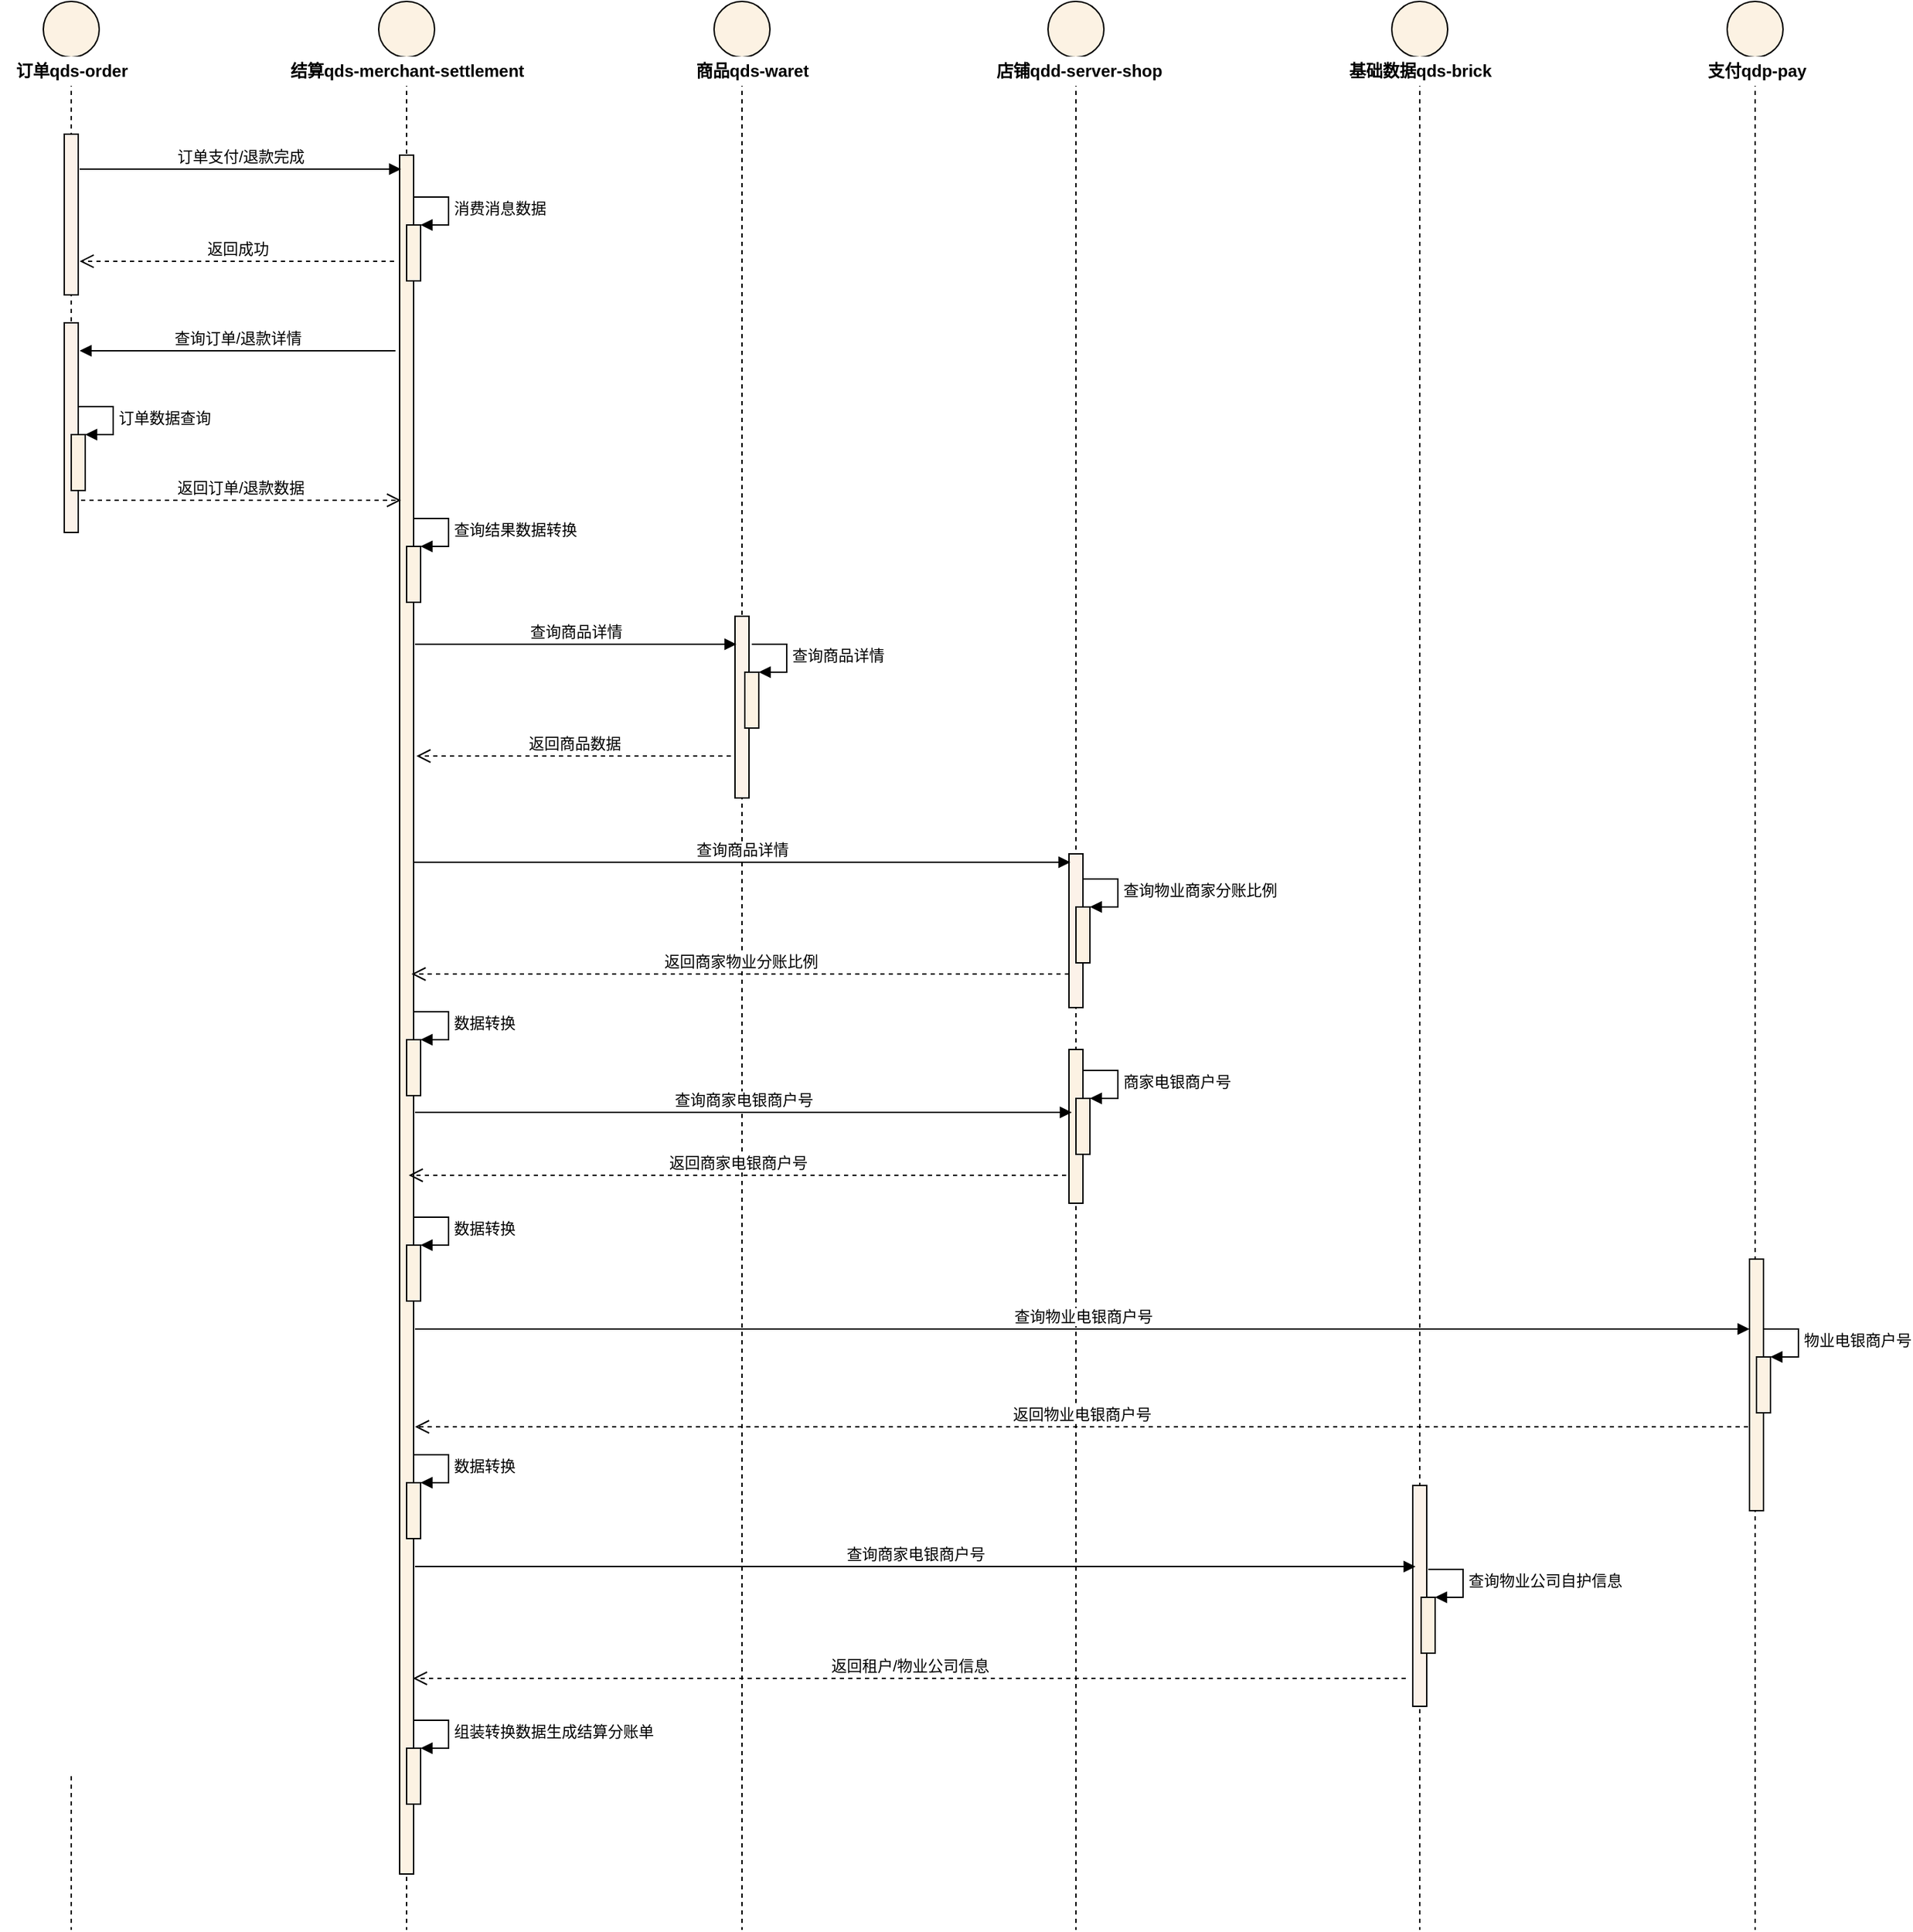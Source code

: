 <mxfile version="12.9.12" type="github">
  <diagram id="vyktFdcl2XKM1WZJkQyS" name="Page-1">
    <mxGraphModel dx="1088" dy="568" grid="1" gridSize="10" guides="1" tooltips="1" connect="1" arrows="1" fold="1" page="1" pageScale="1" pageWidth="827" pageHeight="1169" math="0" shadow="0">
      <root>
        <mxCell id="0" />
        <mxCell id="1" parent="0" />
        <mxCell id="bS8PfqRml9wUJgcqhCSN-6" value="" style="shape=umlLifeline;participant=umlEntity;perimeter=lifelinePerimeter;whiteSpace=wrap;html=1;container=1;collapsible=0;recursiveResize=0;verticalAlign=top;spacingTop=36;labelBackgroundColor=#ffffff;outlineConnect=0;fillColor=#FCF2E3;strokeColor=#000000;" vertex="1" parent="1">
          <mxGeometry x="280" width="40" height="1380" as="geometry" />
        </mxCell>
        <mxCell id="bS8PfqRml9wUJgcqhCSN-7" value="" style="html=1;points=[];perimeter=orthogonalPerimeter;strokeColor=#000000;fillColor=#FCF2E9;" vertex="1" parent="bS8PfqRml9wUJgcqhCSN-6">
          <mxGeometry x="15" y="95" width="10" height="115" as="geometry" />
        </mxCell>
        <mxCell id="bS8PfqRml9wUJgcqhCSN-15" value="" style="shape=umlLifeline;participant=umlEntity;perimeter=lifelinePerimeter;whiteSpace=wrap;html=1;container=1;collapsible=0;recursiveResize=0;verticalAlign=top;spacingTop=36;labelBackgroundColor=#ffffff;outlineConnect=0;fillColor=#FCF2E3;" vertex="1" parent="1">
          <mxGeometry x="520" width="40" height="1380" as="geometry" />
        </mxCell>
        <mxCell id="bS8PfqRml9wUJgcqhCSN-103" value="" style="html=1;points=[];perimeter=orthogonalPerimeter;fillColor=#FCF2E3;" vertex="1" parent="bS8PfqRml9wUJgcqhCSN-15">
          <mxGeometry x="15" y="110" width="10" height="1230" as="geometry" />
        </mxCell>
        <mxCell id="bS8PfqRml9wUJgcqhCSN-109" value="" style="html=1;points=[];perimeter=orthogonalPerimeter;fillColor=#FCF2E3;" vertex="1" parent="bS8PfqRml9wUJgcqhCSN-15">
          <mxGeometry x="20" y="160" width="10" height="40" as="geometry" />
        </mxCell>
        <mxCell id="bS8PfqRml9wUJgcqhCSN-110" value="消费消息数据" style="edgeStyle=orthogonalEdgeStyle;html=1;align=left;spacingLeft=2;endArrow=block;rounded=0;entryX=1;entryY=0;" edge="1" target="bS8PfqRml9wUJgcqhCSN-109" parent="bS8PfqRml9wUJgcqhCSN-15">
          <mxGeometry relative="1" as="geometry">
            <mxPoint x="25" y="140" as="sourcePoint" />
            <Array as="points">
              <mxPoint x="50" y="140" />
            </Array>
          </mxGeometry>
        </mxCell>
        <mxCell id="bS8PfqRml9wUJgcqhCSN-120" value="" style="html=1;points=[];perimeter=orthogonalPerimeter;fillColor=#FCF2E3;" vertex="1" parent="bS8PfqRml9wUJgcqhCSN-15">
          <mxGeometry x="20" y="390" width="10" height="40" as="geometry" />
        </mxCell>
        <mxCell id="bS8PfqRml9wUJgcqhCSN-121" value="查询结果数据转换" style="edgeStyle=orthogonalEdgeStyle;html=1;align=left;spacingLeft=2;endArrow=block;rounded=0;entryX=1;entryY=0;" edge="1" target="bS8PfqRml9wUJgcqhCSN-120" parent="bS8PfqRml9wUJgcqhCSN-15">
          <mxGeometry relative="1" as="geometry">
            <mxPoint x="25" y="370" as="sourcePoint" />
            <Array as="points">
              <mxPoint x="50" y="370" />
            </Array>
          </mxGeometry>
        </mxCell>
        <mxCell id="bS8PfqRml9wUJgcqhCSN-134" value="" style="html=1;points=[];perimeter=orthogonalPerimeter;fillColor=#FCF2E3;" vertex="1" parent="bS8PfqRml9wUJgcqhCSN-15">
          <mxGeometry x="20" y="743" width="10" height="40" as="geometry" />
        </mxCell>
        <mxCell id="bS8PfqRml9wUJgcqhCSN-135" value="数据转换" style="edgeStyle=orthogonalEdgeStyle;html=1;align=left;spacingLeft=2;endArrow=block;rounded=0;entryX=1;entryY=0;" edge="1" target="bS8PfqRml9wUJgcqhCSN-134" parent="bS8PfqRml9wUJgcqhCSN-15">
          <mxGeometry relative="1" as="geometry">
            <mxPoint x="25" y="723" as="sourcePoint" />
            <Array as="points">
              <mxPoint x="50" y="723" />
            </Array>
          </mxGeometry>
        </mxCell>
        <mxCell id="bS8PfqRml9wUJgcqhCSN-152" value="" style="html=1;points=[];perimeter=orthogonalPerimeter;fillColor=#FCF2E3;" vertex="1" parent="bS8PfqRml9wUJgcqhCSN-15">
          <mxGeometry x="20" y="890" width="10" height="40" as="geometry" />
        </mxCell>
        <mxCell id="bS8PfqRml9wUJgcqhCSN-153" value="数据转换" style="edgeStyle=orthogonalEdgeStyle;html=1;align=left;spacingLeft=2;endArrow=block;rounded=0;entryX=1;entryY=0;" edge="1" target="bS8PfqRml9wUJgcqhCSN-152" parent="bS8PfqRml9wUJgcqhCSN-15">
          <mxGeometry relative="1" as="geometry">
            <mxPoint x="25" y="870" as="sourcePoint" />
            <Array as="points">
              <mxPoint x="50" y="870" />
            </Array>
          </mxGeometry>
        </mxCell>
        <mxCell id="bS8PfqRml9wUJgcqhCSN-165" value="" style="html=1;points=[];perimeter=orthogonalPerimeter;fillColor=#FCF2E3;" vertex="1" parent="bS8PfqRml9wUJgcqhCSN-15">
          <mxGeometry x="20" y="1060" width="10" height="40" as="geometry" />
        </mxCell>
        <mxCell id="bS8PfqRml9wUJgcqhCSN-166" value="数据转换" style="edgeStyle=orthogonalEdgeStyle;html=1;align=left;spacingLeft=2;endArrow=block;rounded=0;entryX=1;entryY=0;" edge="1" target="bS8PfqRml9wUJgcqhCSN-165" parent="bS8PfqRml9wUJgcqhCSN-15">
          <mxGeometry relative="1" as="geometry">
            <mxPoint x="25" y="1040" as="sourcePoint" />
            <Array as="points">
              <mxPoint x="50" y="1040" />
            </Array>
          </mxGeometry>
        </mxCell>
        <mxCell id="bS8PfqRml9wUJgcqhCSN-172" value="" style="html=1;points=[];perimeter=orthogonalPerimeter;fillColor=#FCF2E3;" vertex="1" parent="bS8PfqRml9wUJgcqhCSN-15">
          <mxGeometry x="20" y="1250" width="10" height="40" as="geometry" />
        </mxCell>
        <mxCell id="bS8PfqRml9wUJgcqhCSN-173" value="组装转换数据生成结算分账单" style="edgeStyle=orthogonalEdgeStyle;html=1;align=left;spacingLeft=2;endArrow=block;rounded=0;entryX=1;entryY=0;" edge="1" target="bS8PfqRml9wUJgcqhCSN-172" parent="bS8PfqRml9wUJgcqhCSN-15">
          <mxGeometry relative="1" as="geometry">
            <mxPoint x="25" y="1230" as="sourcePoint" />
            <Array as="points">
              <mxPoint x="50" y="1230" />
            </Array>
          </mxGeometry>
        </mxCell>
        <mxCell id="bS8PfqRml9wUJgcqhCSN-23" value="" style="shape=umlLifeline;participant=umlEntity;perimeter=lifelinePerimeter;whiteSpace=wrap;html=1;container=1;collapsible=0;recursiveResize=0;verticalAlign=top;spacingTop=36;labelBackgroundColor=#ffffff;outlineConnect=0;fillColor=#FCF2E3;" vertex="1" parent="1">
          <mxGeometry x="760" width="40" height="1380" as="geometry" />
        </mxCell>
        <mxCell id="bS8PfqRml9wUJgcqhCSN-25" value="" style="html=1;points=[];perimeter=orthogonalPerimeter;strokeColor=#000000;fillColor=#FCF2E9;fontSize=11;" vertex="1" parent="bS8PfqRml9wUJgcqhCSN-23">
          <mxGeometry x="15" y="440" width="10" height="130" as="geometry" />
        </mxCell>
        <mxCell id="bS8PfqRml9wUJgcqhCSN-124" value="" style="html=1;points=[];perimeter=orthogonalPerimeter;fillColor=#FCF2E3;" vertex="1" parent="bS8PfqRml9wUJgcqhCSN-23">
          <mxGeometry x="22" y="480" width="10" height="40" as="geometry" />
        </mxCell>
        <mxCell id="bS8PfqRml9wUJgcqhCSN-125" value="查询商品详情" style="edgeStyle=orthogonalEdgeStyle;html=1;align=left;spacingLeft=2;endArrow=block;rounded=0;entryX=1;entryY=0;" edge="1" target="bS8PfqRml9wUJgcqhCSN-124" parent="bS8PfqRml9wUJgcqhCSN-23">
          <mxGeometry relative="1" as="geometry">
            <mxPoint x="27" y="460" as="sourcePoint" />
            <Array as="points">
              <mxPoint x="52" y="460" />
            </Array>
          </mxGeometry>
        </mxCell>
        <mxCell id="bS8PfqRml9wUJgcqhCSN-33" value="&lt;b&gt;订单qds-order&lt;/b&gt;" style="text;html=1;resizable=0;autosize=1;align=center;verticalAlign=middle;points=[];fillColor=#FFFFFF;strokeColor=#FFFFFF;rounded=0;" vertex="1" parent="1">
          <mxGeometry x="250" y="40" width="100" height="20" as="geometry" />
        </mxCell>
        <mxCell id="bS8PfqRml9wUJgcqhCSN-34" value="&lt;b&gt;结算qds-merchant-settlement&lt;/b&gt;" style="text;html=1;resizable=0;autosize=1;align=center;verticalAlign=middle;points=[];fillColor=#FFFFFF;strokeColor=#FFFFFF;rounded=0;" vertex="1" parent="1">
          <mxGeometry x="450" y="40" width="180" height="20" as="geometry" />
        </mxCell>
        <mxCell id="bS8PfqRml9wUJgcqhCSN-37" value="&lt;b&gt;商品qds-waret&lt;/b&gt;" style="text;html=1;resizable=0;autosize=1;align=center;verticalAlign=middle;points=[];fillColor=#FFFFFF;strokeColor=#FFFFFF;rounded=0;" vertex="1" parent="1">
          <mxGeometry x="737" y="40" width="100" height="20" as="geometry" />
        </mxCell>
        <mxCell id="bS8PfqRml9wUJgcqhCSN-41" value="" style="html=1;points=[];perimeter=orthogonalPerimeter;strokeColor=#000000;fillColor=#FCF2E9;fontSize=11;" vertex="1" parent="1">
          <mxGeometry x="295" y="230" width="10" height="150" as="geometry" />
        </mxCell>
        <mxCell id="bS8PfqRml9wUJgcqhCSN-44" value="" style="shape=umlLifeline;participant=umlEntity;perimeter=lifelinePerimeter;whiteSpace=wrap;html=1;container=1;collapsible=0;recursiveResize=0;verticalAlign=top;spacingTop=36;labelBackgroundColor=#ffffff;outlineConnect=0;fillColor=#FCF2E3;" vertex="1" parent="1">
          <mxGeometry x="999" width="40" height="1380" as="geometry" />
        </mxCell>
        <mxCell id="bS8PfqRml9wUJgcqhCSN-45" value="" style="html=1;points=[];perimeter=orthogonalPerimeter;strokeColor=#000000;fillColor=#FCF2E9;fontSize=11;" vertex="1" parent="bS8PfqRml9wUJgcqhCSN-44">
          <mxGeometry x="15" y="610" width="10" height="110" as="geometry" />
        </mxCell>
        <mxCell id="bS8PfqRml9wUJgcqhCSN-130" value="" style="html=1;points=[];perimeter=orthogonalPerimeter;fillColor=#FCF2E3;" vertex="1" parent="bS8PfqRml9wUJgcqhCSN-44">
          <mxGeometry x="20" y="648" width="10" height="40" as="geometry" />
        </mxCell>
        <mxCell id="bS8PfqRml9wUJgcqhCSN-131" value="查询物业商家分账比例" style="edgeStyle=orthogonalEdgeStyle;html=1;align=left;spacingLeft=2;endArrow=block;rounded=0;entryX=1;entryY=0;" edge="1" target="bS8PfqRml9wUJgcqhCSN-130" parent="bS8PfqRml9wUJgcqhCSN-44">
          <mxGeometry relative="1" as="geometry">
            <mxPoint x="25" y="628" as="sourcePoint" />
            <Array as="points">
              <mxPoint x="50" y="628" />
            </Array>
          </mxGeometry>
        </mxCell>
        <mxCell id="bS8PfqRml9wUJgcqhCSN-136" value="" style="html=1;points=[];perimeter=orthogonalPerimeter;fillColor=#FCF2E3;" vertex="1" parent="bS8PfqRml9wUJgcqhCSN-44">
          <mxGeometry x="15" y="750" width="10" height="110" as="geometry" />
        </mxCell>
        <mxCell id="bS8PfqRml9wUJgcqhCSN-137" value="" style="html=1;points=[];perimeter=orthogonalPerimeter;fillColor=#FCF2E3;" vertex="1" parent="bS8PfqRml9wUJgcqhCSN-44">
          <mxGeometry x="20" y="785" width="10" height="40" as="geometry" />
        </mxCell>
        <mxCell id="bS8PfqRml9wUJgcqhCSN-138" value="商家电银商户号" style="edgeStyle=orthogonalEdgeStyle;html=1;align=left;spacingLeft=2;endArrow=block;rounded=0;entryX=1;entryY=0;" edge="1" target="bS8PfqRml9wUJgcqhCSN-137" parent="bS8PfqRml9wUJgcqhCSN-44">
          <mxGeometry relative="1" as="geometry">
            <mxPoint x="25" y="765" as="sourcePoint" />
            <Array as="points">
              <mxPoint x="50" y="765" />
            </Array>
          </mxGeometry>
        </mxCell>
        <mxCell id="bS8PfqRml9wUJgcqhCSN-48" value="&lt;b&gt;店铺qdd-server-shop&lt;/b&gt;" style="text;html=1;resizable=0;autosize=1;align=center;verticalAlign=middle;points=[];fillColor=#FFFFFF;strokeColor=#FFFFFF;rounded=0;" vertex="1" parent="1">
          <mxGeometry x="956" y="40" width="130" height="20" as="geometry" />
        </mxCell>
        <mxCell id="bS8PfqRml9wUJgcqhCSN-49" value="" style="shape=umlLifeline;participant=umlEntity;perimeter=lifelinePerimeter;whiteSpace=wrap;html=1;container=1;collapsible=0;recursiveResize=0;verticalAlign=top;spacingTop=36;labelBackgroundColor=#ffffff;outlineConnect=0;fillColor=#FCF2E3;" vertex="1" parent="1">
          <mxGeometry x="1245" width="40" height="1380" as="geometry" />
        </mxCell>
        <mxCell id="bS8PfqRml9wUJgcqhCSN-50" value="" style="html=1;points=[];perimeter=orthogonalPerimeter;strokeColor=#000000;fillColor=#FCF2E9;fontSize=11;" vertex="1" parent="bS8PfqRml9wUJgcqhCSN-49">
          <mxGeometry x="15" y="1062" width="10" height="158" as="geometry" />
        </mxCell>
        <mxCell id="bS8PfqRml9wUJgcqhCSN-168" value="" style="html=1;points=[];perimeter=orthogonalPerimeter;fillColor=#FCF2E3;" vertex="1" parent="bS8PfqRml9wUJgcqhCSN-49">
          <mxGeometry x="21" y="1142" width="10" height="40" as="geometry" />
        </mxCell>
        <mxCell id="bS8PfqRml9wUJgcqhCSN-169" value="查询物业公司自护信息" style="edgeStyle=orthogonalEdgeStyle;html=1;align=left;spacingLeft=2;endArrow=block;rounded=0;entryX=1;entryY=0;" edge="1" target="bS8PfqRml9wUJgcqhCSN-168" parent="bS8PfqRml9wUJgcqhCSN-49">
          <mxGeometry relative="1" as="geometry">
            <mxPoint x="26" y="1122" as="sourcePoint" />
            <Array as="points">
              <mxPoint x="51" y="1122" />
            </Array>
          </mxGeometry>
        </mxCell>
        <mxCell id="bS8PfqRml9wUJgcqhCSN-53" value="&lt;b&gt;基础数据qds-brick&lt;/b&gt;" style="text;html=1;resizable=0;autosize=1;align=center;verticalAlign=middle;points=[];fillColor=#FFFFFF;strokeColor=#FFFFFF;rounded=0;" vertex="1" parent="1">
          <mxGeometry x="1205" y="40" width="120" height="20" as="geometry" />
        </mxCell>
        <mxCell id="bS8PfqRml9wUJgcqhCSN-69" value="" style="shape=umlLifeline;participant=umlEntity;perimeter=lifelinePerimeter;whiteSpace=wrap;html=1;container=1;collapsible=0;recursiveResize=0;verticalAlign=top;spacingTop=36;labelBackgroundColor=#ffffff;outlineConnect=0;fillColor=#FCF2E3;" vertex="1" parent="1">
          <mxGeometry x="1485" width="40" height="1380" as="geometry" />
        </mxCell>
        <mxCell id="bS8PfqRml9wUJgcqhCSN-155" value="" style="html=1;points=[];perimeter=orthogonalPerimeter;fillColor=#FCF2E3;" vertex="1" parent="bS8PfqRml9wUJgcqhCSN-69">
          <mxGeometry x="16" y="900" width="10" height="180" as="geometry" />
        </mxCell>
        <mxCell id="bS8PfqRml9wUJgcqhCSN-160" value="" style="html=1;points=[];perimeter=orthogonalPerimeter;fillColor=#FCF2E3;" vertex="1" parent="bS8PfqRml9wUJgcqhCSN-69">
          <mxGeometry x="21" y="970" width="10" height="40" as="geometry" />
        </mxCell>
        <mxCell id="bS8PfqRml9wUJgcqhCSN-161" value="物业电银商户号" style="edgeStyle=orthogonalEdgeStyle;html=1;align=left;spacingLeft=2;endArrow=block;rounded=0;entryX=1;entryY=0;" edge="1" target="bS8PfqRml9wUJgcqhCSN-160" parent="bS8PfqRml9wUJgcqhCSN-69">
          <mxGeometry relative="1" as="geometry">
            <mxPoint x="26" y="950" as="sourcePoint" />
            <Array as="points">
              <mxPoint x="51" y="950" />
            </Array>
          </mxGeometry>
        </mxCell>
        <mxCell id="bS8PfqRml9wUJgcqhCSN-74" value="&lt;b&gt;支付qdp-pay&lt;/b&gt;" style="text;html=1;resizable=0;autosize=1;align=center;verticalAlign=middle;points=[];fillColor=#FFFFFF;strokeColor=#FFFFFF;rounded=0;" vertex="1" parent="1">
          <mxGeometry x="1461" y="40" width="90" height="20" as="geometry" />
        </mxCell>
        <mxCell id="bS8PfqRml9wUJgcqhCSN-105" value="返回成功" style="html=1;verticalAlign=bottom;endArrow=open;dashed=1;endSize=8;entryX=1.2;entryY=0.791;entryDx=0;entryDy=0;entryPerimeter=0;" edge="1" parent="1">
          <mxGeometry relative="1" as="geometry">
            <mxPoint x="306" y="185.965" as="targetPoint" />
            <mxPoint x="531" y="186" as="sourcePoint" />
          </mxGeometry>
        </mxCell>
        <mxCell id="bS8PfqRml9wUJgcqhCSN-111" value="查询订单/退款详情" style="html=1;verticalAlign=bottom;endArrow=block;entryX=0.9;entryY=0.25;entryDx=0;entryDy=0;entryPerimeter=0;" edge="1" parent="1">
          <mxGeometry width="80" relative="1" as="geometry">
            <mxPoint x="532" y="250" as="sourcePoint" />
            <mxPoint x="306" y="250" as="targetPoint" />
          </mxGeometry>
        </mxCell>
        <mxCell id="bS8PfqRml9wUJgcqhCSN-112" value="" style="html=1;points=[];perimeter=orthogonalPerimeter;fillColor=#FCF2E3;" vertex="1" parent="1">
          <mxGeometry x="300" y="310" width="10" height="40" as="geometry" />
        </mxCell>
        <mxCell id="bS8PfqRml9wUJgcqhCSN-113" value="订单数据查询" style="edgeStyle=orthogonalEdgeStyle;html=1;align=left;spacingLeft=2;endArrow=block;rounded=0;entryX=1;entryY=0;" edge="1" target="bS8PfqRml9wUJgcqhCSN-112" parent="1">
          <mxGeometry relative="1" as="geometry">
            <mxPoint x="305" y="290" as="sourcePoint" />
            <Array as="points">
              <mxPoint x="330" y="290" />
            </Array>
          </mxGeometry>
        </mxCell>
        <mxCell id="bS8PfqRml9wUJgcqhCSN-115" value="返回订单/退款数据" style="html=1;verticalAlign=bottom;endArrow=open;dashed=1;endSize=8;exitX=0.9;exitY=0.853;exitDx=0;exitDy=0;exitPerimeter=0;" edge="1" parent="1">
          <mxGeometry relative="1" as="geometry">
            <mxPoint x="307" y="357.01" as="sourcePoint" />
            <mxPoint x="536" y="357" as="targetPoint" />
            <Array as="points">
              <mxPoint x="363" y="357" />
            </Array>
          </mxGeometry>
        </mxCell>
        <mxCell id="bS8PfqRml9wUJgcqhCSN-119" value="订单支付/退款完成" style="html=1;verticalAlign=bottom;endArrow=block;entryX=0;entryY=0;fontSize=11;" edge="1" parent="1">
          <mxGeometry relative="1" as="geometry">
            <mxPoint x="306" y="120" as="sourcePoint" />
            <mxPoint x="536" y="120.0" as="targetPoint" />
          </mxGeometry>
        </mxCell>
        <mxCell id="bS8PfqRml9wUJgcqhCSN-126" value="查询商品详情" style="html=1;verticalAlign=bottom;endArrow=block;entryX=0;entryY=0;fontSize=11;" edge="1" parent="1">
          <mxGeometry relative="1" as="geometry">
            <mxPoint x="546" y="460" as="sourcePoint" />
            <mxPoint x="776" y="460.0" as="targetPoint" />
          </mxGeometry>
        </mxCell>
        <mxCell id="bS8PfqRml9wUJgcqhCSN-127" value="返回商品数据" style="html=1;verticalAlign=bottom;endArrow=open;dashed=1;endSize=8;entryX=1.2;entryY=0.791;entryDx=0;entryDy=0;entryPerimeter=0;" edge="1" parent="1">
          <mxGeometry relative="1" as="geometry">
            <mxPoint x="547" y="539.995" as="targetPoint" />
            <mxPoint x="772" y="540.03" as="sourcePoint" />
          </mxGeometry>
        </mxCell>
        <mxCell id="bS8PfqRml9wUJgcqhCSN-132" value="查询商品详情" style="html=1;verticalAlign=bottom;endArrow=block;fontSize=11;" edge="1" parent="1">
          <mxGeometry relative="1" as="geometry">
            <mxPoint x="545" y="616" as="sourcePoint" />
            <mxPoint x="1015" y="616" as="targetPoint" />
          </mxGeometry>
        </mxCell>
        <mxCell id="bS8PfqRml9wUJgcqhCSN-133" value="返回商家物业分账比例" style="html=1;verticalAlign=bottom;endArrow=open;dashed=1;endSize=8;" edge="1" parent="1">
          <mxGeometry relative="1" as="geometry">
            <mxPoint x="543.5" y="696" as="targetPoint" />
            <mxPoint x="1014" y="696" as="sourcePoint" />
          </mxGeometry>
        </mxCell>
        <mxCell id="bS8PfqRml9wUJgcqhCSN-139" value="查询商家电银商户号" style="html=1;verticalAlign=bottom;endArrow=block;fontSize=11;" edge="1" parent="1">
          <mxGeometry relative="1" as="geometry">
            <mxPoint x="546" y="795" as="sourcePoint" />
            <mxPoint x="1016" y="795" as="targetPoint" />
          </mxGeometry>
        </mxCell>
        <mxCell id="bS8PfqRml9wUJgcqhCSN-151" value="返回商家电银商户号" style="html=1;verticalAlign=bottom;endArrow=open;dashed=1;endSize=8;" edge="1" parent="1">
          <mxGeometry relative="1" as="geometry">
            <mxPoint x="541.5" y="840" as="targetPoint" />
            <mxPoint x="1012" y="840" as="sourcePoint" />
          </mxGeometry>
        </mxCell>
        <mxCell id="bS8PfqRml9wUJgcqhCSN-162" value="查询物业电银商户号" style="html=1;verticalAlign=bottom;endArrow=block;fontSize=11;" edge="1" parent="1">
          <mxGeometry relative="1" as="geometry">
            <mxPoint x="546" y="950" as="sourcePoint" />
            <mxPoint x="1501" y="950" as="targetPoint" />
          </mxGeometry>
        </mxCell>
        <mxCell id="bS8PfqRml9wUJgcqhCSN-164" value="返回物业电银商户号" style="html=1;verticalAlign=bottom;endArrow=open;dashed=1;endSize=8;" edge="1" parent="1">
          <mxGeometry relative="1" as="geometry">
            <mxPoint x="546" y="1020" as="targetPoint" />
            <mxPoint x="1500" y="1020" as="sourcePoint" />
          </mxGeometry>
        </mxCell>
        <mxCell id="bS8PfqRml9wUJgcqhCSN-167" value="查询商家电银商户号" style="html=1;verticalAlign=bottom;endArrow=block;fontSize=11;" edge="1" parent="1">
          <mxGeometry relative="1" as="geometry">
            <mxPoint x="546" y="1120" as="sourcePoint" />
            <mxPoint x="1262" y="1120" as="targetPoint" />
          </mxGeometry>
        </mxCell>
        <mxCell id="bS8PfqRml9wUJgcqhCSN-171" value="返回租户/物业公司信息" style="html=1;verticalAlign=bottom;endArrow=open;dashed=1;endSize=8;" edge="1" parent="1">
          <mxGeometry relative="1" as="geometry">
            <mxPoint x="544.5" y="1200" as="targetPoint" />
            <mxPoint x="1255" y="1200" as="sourcePoint" />
          </mxGeometry>
        </mxCell>
      </root>
    </mxGraphModel>
  </diagram>
</mxfile>
